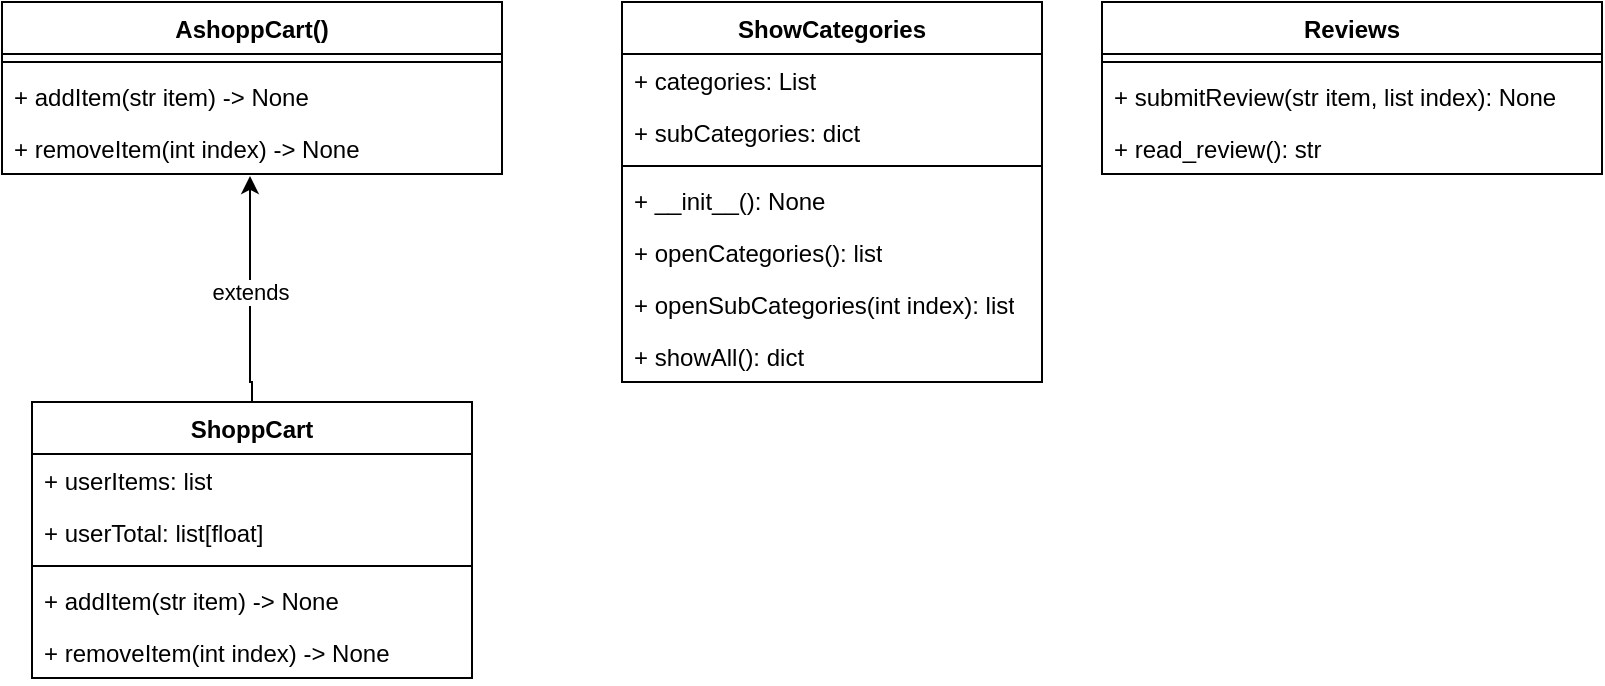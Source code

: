 <mxfile version="24.7.14">
  <diagram name="Página-1" id="VIDi9wiIGmoEnt-cFKUb">
    <mxGraphModel dx="880" dy="500" grid="1" gridSize="10" guides="1" tooltips="1" connect="1" arrows="1" fold="1" page="1" pageScale="1" pageWidth="827" pageHeight="1169" math="0" shadow="0">
      <root>
        <mxCell id="0" />
        <mxCell id="1" parent="0" />
        <mxCell id="7fGqseHKlPthAxKT6eGy-2" value="AshoppCart()" style="swimlane;fontStyle=1;align=center;verticalAlign=top;childLayout=stackLayout;horizontal=1;startSize=26;horizontalStack=0;resizeParent=1;resizeParentMax=0;resizeLast=0;collapsible=1;marginBottom=0;whiteSpace=wrap;html=1;" vertex="1" parent="1">
          <mxGeometry x="20" y="40" width="250" height="86" as="geometry" />
        </mxCell>
        <mxCell id="7fGqseHKlPthAxKT6eGy-4" value="" style="line;strokeWidth=1;fillColor=none;align=left;verticalAlign=middle;spacingTop=-1;spacingLeft=3;spacingRight=3;rotatable=0;labelPosition=right;points=[];portConstraint=eastwest;strokeColor=inherit;" vertex="1" parent="7fGqseHKlPthAxKT6eGy-2">
          <mxGeometry y="26" width="250" height="8" as="geometry" />
        </mxCell>
        <mxCell id="7fGqseHKlPthAxKT6eGy-5" value="+ addItem(str item) -&amp;gt; None&amp;nbsp;" style="text;strokeColor=none;fillColor=none;align=left;verticalAlign=top;spacingLeft=4;spacingRight=4;overflow=hidden;rotatable=0;points=[[0,0.5],[1,0.5]];portConstraint=eastwest;whiteSpace=wrap;html=1;" vertex="1" parent="7fGqseHKlPthAxKT6eGy-2">
          <mxGeometry y="34" width="250" height="26" as="geometry" />
        </mxCell>
        <mxCell id="7fGqseHKlPthAxKT6eGy-6" value="+ removeItem(int index) -&amp;gt; None" style="text;strokeColor=none;fillColor=none;align=left;verticalAlign=top;spacingLeft=4;spacingRight=4;overflow=hidden;rotatable=0;points=[[0,0.5],[1,0.5]];portConstraint=eastwest;whiteSpace=wrap;html=1;" vertex="1" parent="7fGqseHKlPthAxKT6eGy-2">
          <mxGeometry y="60" width="250" height="26" as="geometry" />
        </mxCell>
        <mxCell id="7fGqseHKlPthAxKT6eGy-7" value="ShowCategories" style="swimlane;fontStyle=1;align=center;verticalAlign=top;childLayout=stackLayout;horizontal=1;startSize=26;horizontalStack=0;resizeParent=1;resizeParentMax=0;resizeLast=0;collapsible=1;marginBottom=0;whiteSpace=wrap;html=1;" vertex="1" parent="1">
          <mxGeometry x="330" y="40" width="210" height="190" as="geometry" />
        </mxCell>
        <mxCell id="7fGqseHKlPthAxKT6eGy-8" value="+ categories: List" style="text;strokeColor=none;fillColor=none;align=left;verticalAlign=top;spacingLeft=4;spacingRight=4;overflow=hidden;rotatable=0;points=[[0,0.5],[1,0.5]];portConstraint=eastwest;whiteSpace=wrap;html=1;" vertex="1" parent="7fGqseHKlPthAxKT6eGy-7">
          <mxGeometry y="26" width="210" height="26" as="geometry" />
        </mxCell>
        <mxCell id="7fGqseHKlPthAxKT6eGy-11" value="+ subCategories: dict" style="text;strokeColor=none;fillColor=none;align=left;verticalAlign=top;spacingLeft=4;spacingRight=4;overflow=hidden;rotatable=0;points=[[0,0.5],[1,0.5]];portConstraint=eastwest;whiteSpace=wrap;html=1;" vertex="1" parent="7fGqseHKlPthAxKT6eGy-7">
          <mxGeometry y="52" width="210" height="26" as="geometry" />
        </mxCell>
        <mxCell id="7fGqseHKlPthAxKT6eGy-9" value="" style="line;strokeWidth=1;fillColor=none;align=left;verticalAlign=middle;spacingTop=-1;spacingLeft=3;spacingRight=3;rotatable=0;labelPosition=right;points=[];portConstraint=eastwest;strokeColor=inherit;" vertex="1" parent="7fGqseHKlPthAxKT6eGy-7">
          <mxGeometry y="78" width="210" height="8" as="geometry" />
        </mxCell>
        <mxCell id="7fGqseHKlPthAxKT6eGy-10" value="+ __init__(): None" style="text;strokeColor=none;fillColor=none;align=left;verticalAlign=top;spacingLeft=4;spacingRight=4;overflow=hidden;rotatable=0;points=[[0,0.5],[1,0.5]];portConstraint=eastwest;whiteSpace=wrap;html=1;" vertex="1" parent="7fGqseHKlPthAxKT6eGy-7">
          <mxGeometry y="86" width="210" height="26" as="geometry" />
        </mxCell>
        <mxCell id="7fGqseHKlPthAxKT6eGy-12" value="+ openCategories(): list" style="text;strokeColor=none;fillColor=none;align=left;verticalAlign=top;spacingLeft=4;spacingRight=4;overflow=hidden;rotatable=0;points=[[0,0.5],[1,0.5]];portConstraint=eastwest;whiteSpace=wrap;html=1;" vertex="1" parent="7fGqseHKlPthAxKT6eGy-7">
          <mxGeometry y="112" width="210" height="26" as="geometry" />
        </mxCell>
        <mxCell id="7fGqseHKlPthAxKT6eGy-13" value="+ openSubCategories(int index): list" style="text;strokeColor=none;fillColor=none;align=left;verticalAlign=top;spacingLeft=4;spacingRight=4;overflow=hidden;rotatable=0;points=[[0,0.5],[1,0.5]];portConstraint=eastwest;whiteSpace=wrap;html=1;" vertex="1" parent="7fGqseHKlPthAxKT6eGy-7">
          <mxGeometry y="138" width="210" height="26" as="geometry" />
        </mxCell>
        <mxCell id="7fGqseHKlPthAxKT6eGy-14" value="+ showAll(): dict" style="text;strokeColor=none;fillColor=none;align=left;verticalAlign=top;spacingLeft=4;spacingRight=4;overflow=hidden;rotatable=0;points=[[0,0.5],[1,0.5]];portConstraint=eastwest;whiteSpace=wrap;html=1;" vertex="1" parent="7fGqseHKlPthAxKT6eGy-7">
          <mxGeometry y="164" width="210" height="26" as="geometry" />
        </mxCell>
        <mxCell id="7fGqseHKlPthAxKT6eGy-15" value="ShoppCart" style="swimlane;fontStyle=1;align=center;verticalAlign=top;childLayout=stackLayout;horizontal=1;startSize=26;horizontalStack=0;resizeParent=1;resizeParentMax=0;resizeLast=0;collapsible=1;marginBottom=0;whiteSpace=wrap;html=1;" vertex="1" parent="1">
          <mxGeometry x="35" y="240" width="220" height="138" as="geometry" />
        </mxCell>
        <mxCell id="7fGqseHKlPthAxKT6eGy-16" value="+ userItems: list" style="text;strokeColor=none;fillColor=none;align=left;verticalAlign=top;spacingLeft=4;spacingRight=4;overflow=hidden;rotatable=0;points=[[0,0.5],[1,0.5]];portConstraint=eastwest;whiteSpace=wrap;html=1;" vertex="1" parent="7fGqseHKlPthAxKT6eGy-15">
          <mxGeometry y="26" width="220" height="26" as="geometry" />
        </mxCell>
        <mxCell id="7fGqseHKlPthAxKT6eGy-19" value="+ userTotal: list[float]" style="text;strokeColor=none;fillColor=none;align=left;verticalAlign=top;spacingLeft=4;spacingRight=4;overflow=hidden;rotatable=0;points=[[0,0.5],[1,0.5]];portConstraint=eastwest;whiteSpace=wrap;html=1;" vertex="1" parent="7fGqseHKlPthAxKT6eGy-15">
          <mxGeometry y="52" width="220" height="26" as="geometry" />
        </mxCell>
        <mxCell id="7fGqseHKlPthAxKT6eGy-17" value="" style="line;strokeWidth=1;fillColor=none;align=left;verticalAlign=middle;spacingTop=-1;spacingLeft=3;spacingRight=3;rotatable=0;labelPosition=right;points=[];portConstraint=eastwest;strokeColor=inherit;" vertex="1" parent="7fGqseHKlPthAxKT6eGy-15">
          <mxGeometry y="78" width="220" height="8" as="geometry" />
        </mxCell>
        <mxCell id="7fGqseHKlPthAxKT6eGy-18" value="+ addItem(str item) -&amp;gt; None&amp;nbsp;" style="text;strokeColor=none;fillColor=none;align=left;verticalAlign=top;spacingLeft=4;spacingRight=4;overflow=hidden;rotatable=0;points=[[0,0.5],[1,0.5]];portConstraint=eastwest;whiteSpace=wrap;html=1;" vertex="1" parent="7fGqseHKlPthAxKT6eGy-15">
          <mxGeometry y="86" width="220" height="26" as="geometry" />
        </mxCell>
        <mxCell id="7fGqseHKlPthAxKT6eGy-22" value="+ removeItem(int index) -&amp;gt; None" style="text;strokeColor=none;fillColor=none;align=left;verticalAlign=top;spacingLeft=4;spacingRight=4;overflow=hidden;rotatable=0;points=[[0,0.5],[1,0.5]];portConstraint=eastwest;whiteSpace=wrap;html=1;" vertex="1" parent="7fGqseHKlPthAxKT6eGy-15">
          <mxGeometry y="112" width="220" height="26" as="geometry" />
        </mxCell>
        <mxCell id="7fGqseHKlPthAxKT6eGy-20" style="edgeStyle=orthogonalEdgeStyle;rounded=0;orthogonalLoop=1;jettySize=auto;html=1;entryX=0.496;entryY=1.038;entryDx=0;entryDy=0;entryPerimeter=0;exitX=0.5;exitY=0;exitDx=0;exitDy=0;" edge="1" parent="1" source="7fGqseHKlPthAxKT6eGy-15" target="7fGqseHKlPthAxKT6eGy-6">
          <mxGeometry relative="1" as="geometry">
            <Array as="points">
              <mxPoint x="145" y="230" />
              <mxPoint x="144" y="230" />
            </Array>
          </mxGeometry>
        </mxCell>
        <mxCell id="7fGqseHKlPthAxKT6eGy-21" value="extends" style="edgeLabel;html=1;align=center;verticalAlign=middle;resizable=0;points=[];" vertex="1" connectable="0" parent="7fGqseHKlPthAxKT6eGy-20">
          <mxGeometry x="-0.006" relative="1" as="geometry">
            <mxPoint as="offset" />
          </mxGeometry>
        </mxCell>
        <mxCell id="7fGqseHKlPthAxKT6eGy-24" value="Reviews" style="swimlane;fontStyle=1;align=center;verticalAlign=top;childLayout=stackLayout;horizontal=1;startSize=26;horizontalStack=0;resizeParent=1;resizeParentMax=0;resizeLast=0;collapsible=1;marginBottom=0;whiteSpace=wrap;html=1;" vertex="1" parent="1">
          <mxGeometry x="570" y="40" width="250" height="86" as="geometry" />
        </mxCell>
        <mxCell id="7fGqseHKlPthAxKT6eGy-26" value="" style="line;strokeWidth=1;fillColor=none;align=left;verticalAlign=middle;spacingTop=-1;spacingLeft=3;spacingRight=3;rotatable=0;labelPosition=right;points=[];portConstraint=eastwest;strokeColor=inherit;" vertex="1" parent="7fGqseHKlPthAxKT6eGy-24">
          <mxGeometry y="26" width="250" height="8" as="geometry" />
        </mxCell>
        <mxCell id="7fGqseHKlPthAxKT6eGy-27" value="+ submitReview(str item, list index): None" style="text;strokeColor=none;fillColor=none;align=left;verticalAlign=top;spacingLeft=4;spacingRight=4;overflow=hidden;rotatable=0;points=[[0,0.5],[1,0.5]];portConstraint=eastwest;whiteSpace=wrap;html=1;" vertex="1" parent="7fGqseHKlPthAxKT6eGy-24">
          <mxGeometry y="34" width="250" height="26" as="geometry" />
        </mxCell>
        <mxCell id="7fGqseHKlPthAxKT6eGy-28" value="+ read_review(): str" style="text;strokeColor=none;fillColor=none;align=left;verticalAlign=top;spacingLeft=4;spacingRight=4;overflow=hidden;rotatable=0;points=[[0,0.5],[1,0.5]];portConstraint=eastwest;whiteSpace=wrap;html=1;" vertex="1" parent="7fGqseHKlPthAxKT6eGy-24">
          <mxGeometry y="60" width="250" height="26" as="geometry" />
        </mxCell>
      </root>
    </mxGraphModel>
  </diagram>
</mxfile>
